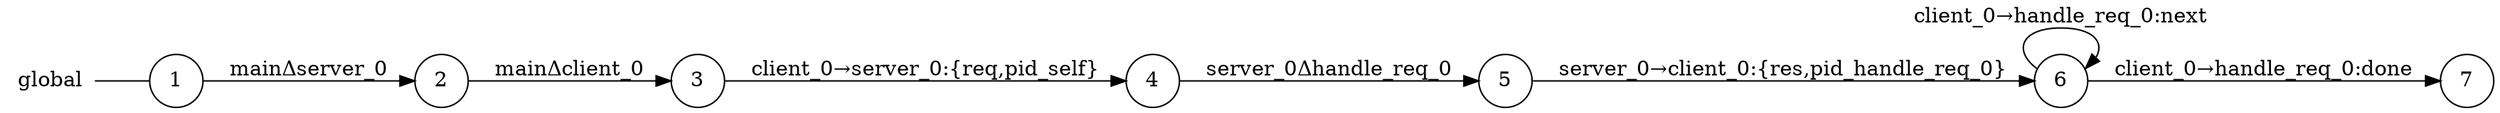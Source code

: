 digraph global {
	rankdir="LR";
	n_0 [label="global", shape="plaintext"];
	n_1 [id="5", shape=circle, label="5"];
	n_2 [id="6", shape=circle, label="6"];
	n_3 [id="1", shape=circle, label="1"];
	n_0 -> n_3 [arrowhead=none];
	n_4 [id="2", shape=circle, label="2"];
	n_5 [id="4", shape=circle, label="4"];
	n_6 [id="7", shape=circle, label="7"];
	n_7 [id="3", shape=circle, label="3"];

	n_4 -> n_7 [id="[$e|1]", label="mainΔclient_0"];
	n_3 -> n_4 [id="[$e|0]", label="mainΔserver_0"];
	n_2 -> n_2 [id="[$e|6]", label="client_0→handle_req_0:next"];
	n_1 -> n_2 [id="[$e|4]", label="server_0→client_0:{res,pid_handle_req_0}"];
	n_5 -> n_1 [id="[$e|3]", label="server_0Δhandle_req_0"];
	n_2 -> n_6 [id="[$e|5]", label="client_0→handle_req_0:done"];
	n_7 -> n_5 [id="[$e|2]", label="client_0→server_0:{req,pid_self}"];
}
